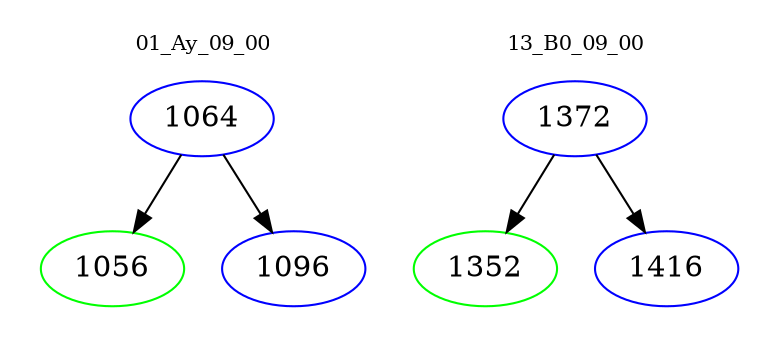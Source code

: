 digraph{
subgraph cluster_0 {
color = white
label = "01_Ay_09_00";
fontsize=10;
T0_1064 [label="1064", color="blue"]
T0_1064 -> T0_1056 [color="black"]
T0_1056 [label="1056", color="green"]
T0_1064 -> T0_1096 [color="black"]
T0_1096 [label="1096", color="blue"]
}
subgraph cluster_1 {
color = white
label = "13_B0_09_00";
fontsize=10;
T1_1372 [label="1372", color="blue"]
T1_1372 -> T1_1352 [color="black"]
T1_1352 [label="1352", color="green"]
T1_1372 -> T1_1416 [color="black"]
T1_1416 [label="1416", color="blue"]
}
}
